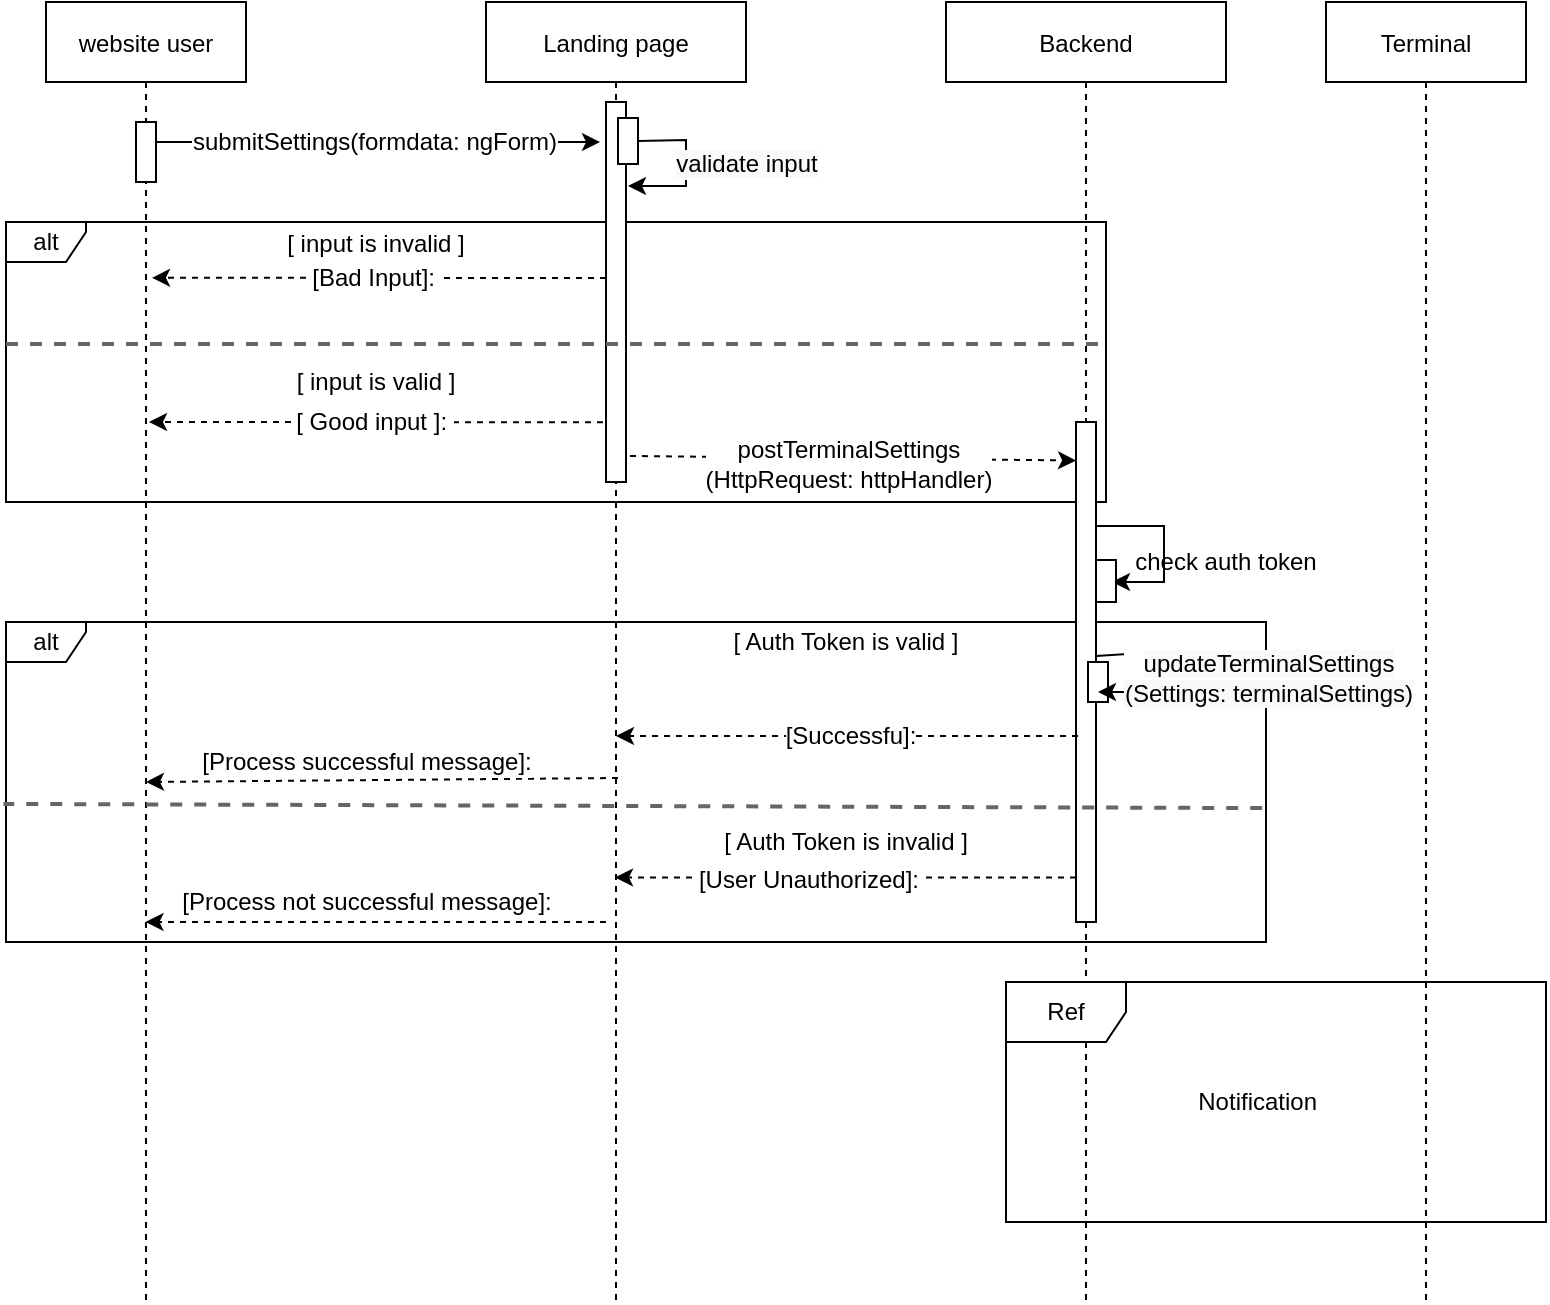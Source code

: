 <mxfile version="13.9.2" type="device"><diagram id="kgpKYQtTHZ0yAKxKKP6v" name="Page-1"><mxGraphModel dx="1422" dy="794" grid="1" gridSize="10" guides="1" tooltips="1" connect="1" arrows="1" fold="1" page="1" pageScale="1" pageWidth="850" pageHeight="1100" math="0" shadow="0"><root><mxCell id="0"/><mxCell id="1" parent="0"/><mxCell id="xCospN5Lz61S28nu0yOg-47" value="alt" style="shape=umlFrame;whiteSpace=wrap;html=1;fontSize=12;width=40;height=20;" vertex="1" parent="1"><mxGeometry x="60" y="390" width="630" height="160" as="geometry"/></mxCell><mxCell id="xCospN5Lz61S28nu0yOg-19" value="alt" style="shape=umlFrame;whiteSpace=wrap;html=1;fontSize=12;width=40;height=20;" vertex="1" parent="1"><mxGeometry x="60" y="190" width="550" height="140" as="geometry"/></mxCell><mxCell id="3nuBFxr9cyL0pnOWT2aG-1" value="website user" style="shape=umlLifeline;perimeter=lifelinePerimeter;container=1;collapsible=0;recursiveResize=0;rounded=0;shadow=0;strokeWidth=1;" parent="1" vertex="1"><mxGeometry x="80" y="80" width="100" height="650" as="geometry"/></mxCell><mxCell id="xCospN5Lz61S28nu0yOg-4" value="" style="rounded=0;whiteSpace=wrap;html=1;" vertex="1" parent="3nuBFxr9cyL0pnOWT2aG-1"><mxGeometry x="45" y="60" width="10" height="30" as="geometry"/></mxCell><mxCell id="3nuBFxr9cyL0pnOWT2aG-5" value="Landing page" style="shape=umlLifeline;perimeter=lifelinePerimeter;container=1;collapsible=0;recursiveResize=0;rounded=0;shadow=0;strokeWidth=1;" parent="1" vertex="1"><mxGeometry x="300" y="80" width="130" height="650" as="geometry"/></mxCell><mxCell id="xCospN5Lz61S28nu0yOg-7" value="" style="rounded=0;whiteSpace=wrap;html=1;" vertex="1" parent="3nuBFxr9cyL0pnOWT2aG-5"><mxGeometry x="60" y="50" width="10" height="190" as="geometry"/></mxCell><mxCell id="xCospN5Lz61S28nu0yOg-2" value="Backend" style="shape=umlLifeline;perimeter=lifelinePerimeter;container=1;collapsible=0;recursiveResize=0;rounded=0;shadow=0;strokeWidth=1;" vertex="1" parent="1"><mxGeometry x="530" y="80" width="140" height="650" as="geometry"/></mxCell><mxCell id="xCospN5Lz61S28nu0yOg-43" value="" style="endArrow=classic;html=1;strokeWidth=1;fontSize=12;rounded=0;exitX=1;exitY=0.25;exitDx=0;exitDy=0;" edge="1" parent="xCospN5Lz61S28nu0yOg-2"><mxGeometry width="50" height="50" relative="1" as="geometry"><mxPoint x="74" y="262" as="sourcePoint"/><mxPoint x="83" y="290" as="targetPoint"/><Array as="points"><mxPoint x="109" y="262"/><mxPoint x="109" y="277"/><mxPoint x="109" y="290"/><mxPoint x="99" y="290"/></Array></mxGeometry></mxCell><mxCell id="xCospN5Lz61S28nu0yOg-39" value="" style="rounded=0;whiteSpace=wrap;html=1;fontSize=12;" vertex="1" parent="xCospN5Lz61S28nu0yOg-2"><mxGeometry x="65" y="210" width="10" height="250" as="geometry"/></mxCell><mxCell id="xCospN5Lz61S28nu0yOg-40" value="" style="rounded=0;whiteSpace=wrap;html=1;fontSize=12;" vertex="1" parent="xCospN5Lz61S28nu0yOg-2"><mxGeometry x="75" y="279" width="10" height="21" as="geometry"/></mxCell><mxCell id="xCospN5Lz61S28nu0yOg-55" value="" style="rounded=0;whiteSpace=wrap;html=1;fontSize=12;" vertex="1" parent="xCospN5Lz61S28nu0yOg-2"><mxGeometry x="71" y="330" width="10" height="20" as="geometry"/></mxCell><mxCell id="xCospN5Lz61S28nu0yOg-3" value="Terminal" style="shape=umlLifeline;perimeter=lifelinePerimeter;container=1;collapsible=0;recursiveResize=0;rounded=0;shadow=0;strokeWidth=1;" vertex="1" parent="1"><mxGeometry x="720" y="80" width="100" height="650" as="geometry"/></mxCell><mxCell id="xCospN5Lz61S28nu0yOg-5" style="edgeStyle=orthogonalEdgeStyle;rounded=0;orthogonalLoop=1;jettySize=auto;html=1;" edge="1" parent="1"><mxGeometry relative="1" as="geometry"><mxPoint x="135" y="150" as="sourcePoint"/><mxPoint x="357" y="150" as="targetPoint"/><Array as="points"/></mxGeometry></mxCell><mxCell id="xCospN5Lz61S28nu0yOg-9" value="submitSettings(formdata: ngForm)" style="edgeLabel;html=1;align=center;verticalAlign=middle;resizable=0;points=[];fontSize=12;fontStyle=0" vertex="1" connectable="0" parent="xCospN5Lz61S28nu0yOg-5"><mxGeometry x="0.165" relative="1" as="geometry"><mxPoint x="-21" as="offset"/></mxGeometry></mxCell><mxCell id="xCospN5Lz61S28nu0yOg-20" value="[ input is invalid ]" style="text;html=1;strokeColor=none;fillColor=none;align=center;verticalAlign=middle;whiteSpace=wrap;rounded=0;fontSize=12;dashed=1;" vertex="1" parent="1"><mxGeometry x="190" y="191" width="110" height="20" as="geometry"/></mxCell><mxCell id="xCospN5Lz61S28nu0yOg-22" value="" style="endArrow=classic;html=1;fontSize=12;entryX=0.53;entryY=0.413;entryDx=0;entryDy=0;entryPerimeter=0;dashed=1;" edge="1" parent="1"><mxGeometry width="50" height="50" relative="1" as="geometry"><mxPoint x="360" y="218" as="sourcePoint"/><mxPoint x="133" y="217.9" as="targetPoint"/></mxGeometry></mxCell><mxCell id="xCospN5Lz61S28nu0yOg-24" value="[Bad Input]:&amp;nbsp;" style="edgeLabel;html=1;align=center;verticalAlign=middle;resizable=0;points=[];fontSize=12;" vertex="1" connectable="0" parent="xCospN5Lz61S28nu0yOg-22"><mxGeometry x="-0.577" relative="1" as="geometry"><mxPoint x="-67" as="offset"/></mxGeometry></mxCell><mxCell id="xCospN5Lz61S28nu0yOg-25" value="" style="endArrow=none;dashed=1;html=1;strokeWidth=2;fontSize=12;exitX=0;exitY=0.487;exitDx=0;exitDy=0;exitPerimeter=0;fillColor=#f5f5f5;strokeColor=#666666;" edge="1" parent="1"><mxGeometry width="50" height="50" relative="1" as="geometry"><mxPoint x="60" y="251.05" as="sourcePoint"/><mxPoint x="611" y="251" as="targetPoint"/></mxGeometry></mxCell><mxCell id="xCospN5Lz61S28nu0yOg-26" value="[ input is valid ]" style="text;html=1;strokeColor=none;fillColor=none;align=center;verticalAlign=middle;whiteSpace=wrap;rounded=0;fontSize=12;dashed=1;" vertex="1" parent="1"><mxGeometry x="190" y="260" width="110" height="20" as="geometry"/></mxCell><mxCell id="xCospN5Lz61S28nu0yOg-27" value="" style="endArrow=classic;html=1;fontSize=12;entryX=0.53;entryY=0.413;entryDx=0;entryDy=0;entryPerimeter=0;dashed=1;" edge="1" parent="1"><mxGeometry width="50" height="50" relative="1" as="geometry"><mxPoint x="358.5" y="290.1" as="sourcePoint"/><mxPoint x="131.5" y="290" as="targetPoint"/></mxGeometry></mxCell><mxCell id="xCospN5Lz61S28nu0yOg-28" value="[ Good input ]:&amp;nbsp;" style="edgeLabel;html=1;align=center;verticalAlign=middle;resizable=0;points=[];fontSize=12;" vertex="1" connectable="0" parent="xCospN5Lz61S28nu0yOg-27"><mxGeometry x="-0.577" relative="1" as="geometry"><mxPoint x="-67" as="offset"/></mxGeometry></mxCell><mxCell id="xCospN5Lz61S28nu0yOg-31" value="" style="endArrow=classic;html=1;dashed=1;strokeWidth=1;fontSize=12;exitX=1.2;exitY=0.838;exitDx=0;exitDy=0;exitPerimeter=0;entryX=0;entryY=0.077;entryDx=0;entryDy=0;entryPerimeter=0;" edge="1" parent="1" target="xCospN5Lz61S28nu0yOg-39"><mxGeometry width="50" height="50" relative="1" as="geometry"><mxPoint x="372" y="306.98" as="sourcePoint"/><mxPoint x="570" y="310" as="targetPoint"/></mxGeometry></mxCell><mxCell id="xCospN5Lz61S28nu0yOg-32" value="postTerminalSettings&lt;br&gt;(HttpRequest: httpHandler)" style="edgeLabel;html=1;align=center;verticalAlign=middle;resizable=0;points=[];fontSize=12;" vertex="1" connectable="0" parent="xCospN5Lz61S28nu0yOg-31"><mxGeometry x="0.404" y="-2" relative="1" as="geometry"><mxPoint x="-48" as="offset"/></mxGeometry></mxCell><mxCell id="xCospN5Lz61S28nu0yOg-35" value="" style="rounded=0;whiteSpace=wrap;html=1;fontSize=12;" vertex="1" parent="1"><mxGeometry x="366" y="138" width="10" height="23" as="geometry"/></mxCell><mxCell id="xCospN5Lz61S28nu0yOg-12" value="" style="endArrow=classic;html=1;fontSize=12;rounded=0;exitX=1;exitY=0.5;exitDx=0;exitDy=0;" edge="1" parent="1" source="xCospN5Lz61S28nu0yOg-35"><mxGeometry width="50" height="50" relative="1" as="geometry"><mxPoint x="380" y="149" as="sourcePoint"/><mxPoint x="371" y="172" as="targetPoint"/><Array as="points"><mxPoint x="400" y="149"/><mxPoint x="400" y="172"/></Array></mxGeometry></mxCell><mxCell id="xCospN5Lz61S28nu0yOg-38" value="&lt;span style=&quot;background-color: rgb(248 , 249 , 250)&quot;&gt;validate input&lt;/span&gt;" style="edgeLabel;html=1;align=center;verticalAlign=middle;resizable=0;points=[];fontSize=12;" vertex="1" connectable="0" parent="xCospN5Lz61S28nu0yOg-12"><mxGeometry x="0.455" y="2" relative="1" as="geometry"><mxPoint x="37.99" y="-13" as="offset"/></mxGeometry></mxCell><mxCell id="xCospN5Lz61S28nu0yOg-45" value="check auth token" style="text;html=1;strokeColor=none;fillColor=none;align=center;verticalAlign=middle;whiteSpace=wrap;rounded=0;fontSize=12;" vertex="1" parent="1"><mxGeometry x="620" y="350" width="100" height="20" as="geometry"/></mxCell><mxCell id="xCospN5Lz61S28nu0yOg-48" value="[ Auth Token is valid ]" style="text;html=1;strokeColor=none;fillColor=none;align=center;verticalAlign=middle;whiteSpace=wrap;rounded=0;fontSize=12;dashed=1;" vertex="1" parent="1"><mxGeometry x="400" y="390" width="160" height="20" as="geometry"/></mxCell><mxCell id="xCospN5Lz61S28nu0yOg-56" value="" style="endArrow=classic;html=1;strokeWidth=1;fontSize=12;rounded=0;exitX=1.2;exitY=0.46;exitDx=0;exitDy=0;exitPerimeter=0;" edge="1" parent="1"><mxGeometry width="50" height="50" relative="1" as="geometry"><mxPoint x="605" y="407" as="sourcePoint"/><mxPoint x="606" y="425" as="targetPoint"/><Array as="points"><mxPoint x="636" y="405"/><mxPoint x="632" y="425"/></Array></mxGeometry></mxCell><mxCell id="xCospN5Lz61S28nu0yOg-63" value="&lt;span style=&quot;background-color: rgb(248 , 249 , 250)&quot;&gt;updateTerminalSettings&lt;/span&gt;&lt;br style=&quot;background-color: rgb(248 , 249 , 250)&quot;&gt;&lt;span style=&quot;background-color: rgb(248 , 249 , 250)&quot;&gt;(Settings: terminalSettings)&lt;/span&gt;" style="edgeLabel;html=1;align=center;verticalAlign=middle;resizable=0;points=[];fontSize=12;" vertex="1" connectable="0" parent="xCospN5Lz61S28nu0yOg-56"><mxGeometry x="-0.694" y="-1" relative="1" as="geometry"><mxPoint x="74" y="11" as="offset"/></mxGeometry></mxCell><mxCell id="xCospN5Lz61S28nu0yOg-59" value="" style="endArrow=none;dashed=1;html=1;strokeWidth=2;fontSize=12;entryX=-0.002;entryY=0.506;entryDx=0;entryDy=0;entryPerimeter=0;fillColor=#f5f5f5;strokeColor=#666666;exitX=0.997;exitY=0.519;exitDx=0;exitDy=0;exitPerimeter=0;" edge="1" parent="1"><mxGeometry width="50" height="50" relative="1" as="geometry"><mxPoint x="688.11" y="483.04" as="sourcePoint"/><mxPoint x="58.74" y="480.96" as="targetPoint"/></mxGeometry></mxCell><mxCell id="xCospN5Lz61S28nu0yOg-60" value="[ Auth Token is invalid ]" style="text;html=1;strokeColor=none;fillColor=none;align=center;verticalAlign=middle;whiteSpace=wrap;rounded=0;fontSize=12;dashed=1;" vertex="1" parent="1"><mxGeometry x="400" y="490" width="160" height="20" as="geometry"/></mxCell><mxCell id="xCospN5Lz61S28nu0yOg-61" value="" style="endArrow=classic;html=1;strokeWidth=1;fontSize=12;exitX=0;exitY=0.859;exitDx=0;exitDy=0;exitPerimeter=0;dashed=1;" edge="1" parent="1"><mxGeometry width="50" height="50" relative="1" as="geometry"><mxPoint x="595" y="517.75" as="sourcePoint"/><mxPoint x="364.5" y="517.75" as="targetPoint"/></mxGeometry></mxCell><mxCell id="xCospN5Lz61S28nu0yOg-62" value="[User Unauthorized]:" style="edgeLabel;html=1;align=center;verticalAlign=middle;resizable=0;points=[];fontSize=12;" vertex="1" connectable="0" parent="xCospN5Lz61S28nu0yOg-61"><mxGeometry x="0.169" y="1" relative="1" as="geometry"><mxPoint as="offset"/></mxGeometry></mxCell><mxCell id="xCospN5Lz61S28nu0yOg-64" value="" style="endArrow=classic;html=1;strokeWidth=1;fontSize=12;exitX=0.1;exitY=0.628;exitDx=0;exitDy=0;exitPerimeter=0;dashed=1;" edge="1" parent="1" source="xCospN5Lz61S28nu0yOg-39" target="3nuBFxr9cyL0pnOWT2aG-5"><mxGeometry width="50" height="50" relative="1" as="geometry"><mxPoint x="450" y="470" as="sourcePoint"/><mxPoint x="500" y="420" as="targetPoint"/></mxGeometry></mxCell><mxCell id="xCospN5Lz61S28nu0yOg-65" value="[Successfu]:" style="edgeLabel;html=1;align=center;verticalAlign=middle;resizable=0;points=[];fontSize=12;" vertex="1" connectable="0" parent="xCospN5Lz61S28nu0yOg-64"><mxGeometry x="-0.196" relative="1" as="geometry"><mxPoint x="-21" as="offset"/></mxGeometry></mxCell><mxCell id="xCospN5Lz61S28nu0yOg-70" value="" style="endArrow=classic;html=1;strokeWidth=1;fontSize=12;exitX=0.1;exitY=0.628;exitDx=0;exitDy=0;exitPerimeter=0;dashed=1;entryX=0.5;entryY=0.6;entryDx=0;entryDy=0;entryPerimeter=0;" edge="1" parent="1" target="3nuBFxr9cyL0pnOWT2aG-1"><mxGeometry width="50" height="50" relative="1" as="geometry"><mxPoint x="366" y="468" as="sourcePoint"/><mxPoint x="135" y="468" as="targetPoint"/></mxGeometry></mxCell><mxCell id="xCospN5Lz61S28nu0yOg-71" value="[Process successful message]:" style="edgeLabel;html=1;align=center;verticalAlign=middle;resizable=0;points=[];fontSize=12;" vertex="1" connectable="0" parent="xCospN5Lz61S28nu0yOg-70"><mxGeometry x="-0.196" relative="1" as="geometry"><mxPoint x="-31" y="-8.81" as="offset"/></mxGeometry></mxCell><mxCell id="xCospN5Lz61S28nu0yOg-74" value="[Process not successful message]:" style="edgeLabel;html=1;align=center;verticalAlign=middle;resizable=0;points=[];fontSize=12;" vertex="1" connectable="0" parent="1"><mxGeometry x="240.003" y="529.995" as="geometry"/></mxCell><mxCell id="xCospN5Lz61S28nu0yOg-75" value="" style="endArrow=classic;html=1;strokeWidth=1;fontSize=12;dashed=1;" edge="1" parent="1"><mxGeometry width="50" height="50" relative="1" as="geometry"><mxPoint x="360" y="540" as="sourcePoint"/><mxPoint x="129.75" y="540" as="targetPoint"/></mxGeometry></mxCell><mxCell id="xCospN5Lz61S28nu0yOg-78" value="Ref" style="shape=umlFrame;whiteSpace=wrap;html=1;fontSize=12;" vertex="1" parent="1"><mxGeometry x="560" y="570" width="270" height="120" as="geometry"/></mxCell><mxCell id="xCospN5Lz61S28nu0yOg-79" value="Notification&amp;nbsp;" style="text;html=1;strokeColor=none;fillColor=none;align=center;verticalAlign=middle;whiteSpace=wrap;rounded=0;fontSize=12;" vertex="1" parent="1"><mxGeometry x="640" y="620" width="95" height="20" as="geometry"/></mxCell></root></mxGraphModel></diagram></mxfile>